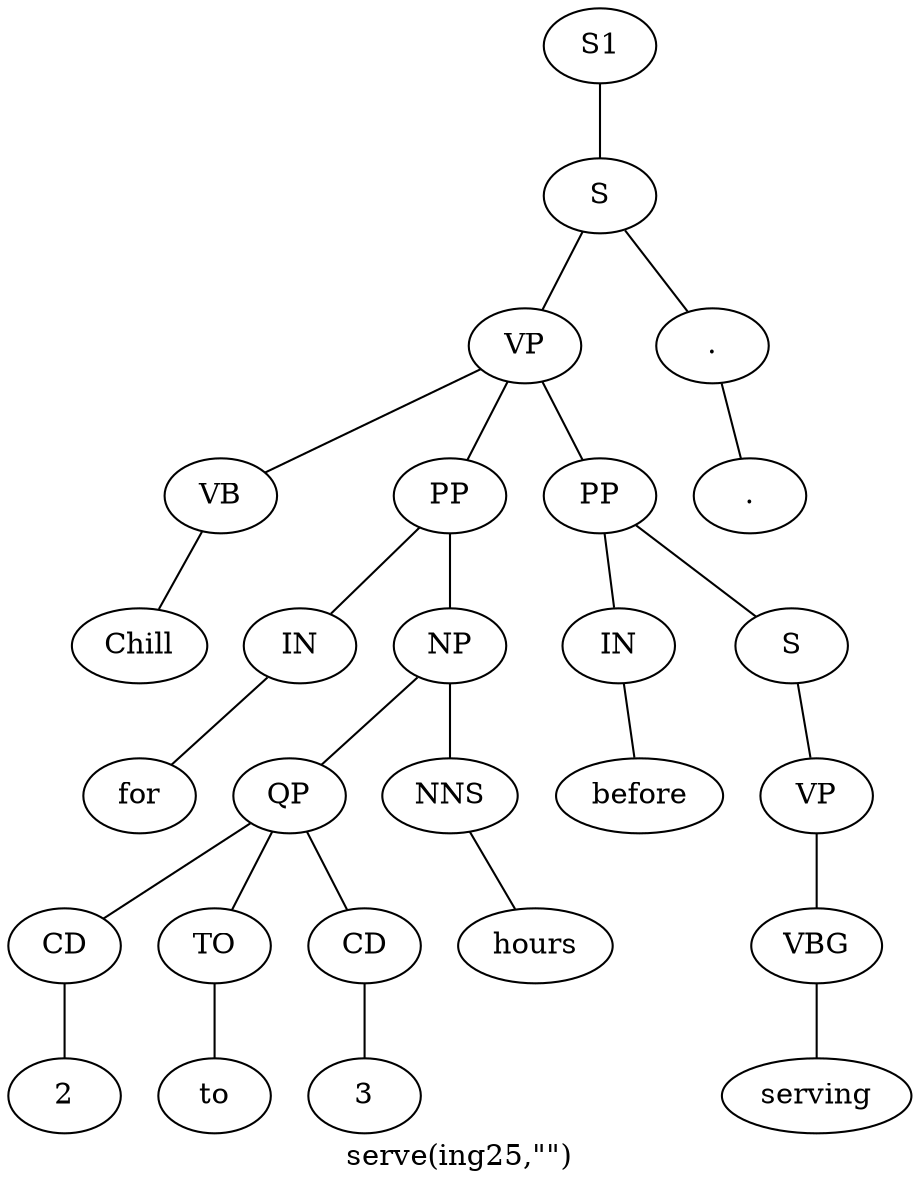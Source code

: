 graph SyntaxGraph {
	label = "serve(ing25,\"\")";
	Node0 [label="S1"];
	Node1 [label="S"];
	Node2 [label="VP"];
	Node3 [label="VB"];
	Node4 [label="Chill"];
	Node5 [label="PP"];
	Node6 [label="IN"];
	Node7 [label="for"];
	Node8 [label="NP"];
	Node9 [label="QP"];
	Node10 [label="CD"];
	Node11 [label="2"];
	Node12 [label="TO"];
	Node13 [label="to"];
	Node14 [label="CD"];
	Node15 [label="3"];
	Node16 [label="NNS"];
	Node17 [label="hours"];
	Node18 [label="PP"];
	Node19 [label="IN"];
	Node20 [label="before"];
	Node21 [label="S"];
	Node22 [label="VP"];
	Node23 [label="VBG"];
	Node24 [label="serving"];
	Node25 [label="."];
	Node26 [label="."];

	Node0 -- Node1;
	Node1 -- Node2;
	Node1 -- Node25;
	Node2 -- Node3;
	Node2 -- Node5;
	Node2 -- Node18;
	Node3 -- Node4;
	Node5 -- Node6;
	Node5 -- Node8;
	Node6 -- Node7;
	Node8 -- Node9;
	Node8 -- Node16;
	Node9 -- Node10;
	Node9 -- Node12;
	Node9 -- Node14;
	Node10 -- Node11;
	Node12 -- Node13;
	Node14 -- Node15;
	Node16 -- Node17;
	Node18 -- Node19;
	Node18 -- Node21;
	Node19 -- Node20;
	Node21 -- Node22;
	Node22 -- Node23;
	Node23 -- Node24;
	Node25 -- Node26;
}